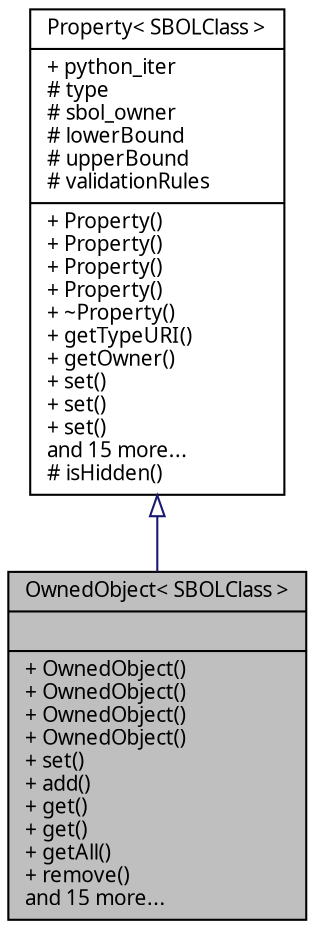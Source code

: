 digraph "OwnedObject&lt; SBOLClass &gt;"
{
  edge [fontname="FreeSans.ttf",fontsize="10",labelfontname="FreeSans.ttf",labelfontsize="10"];
  node [fontname="FreeSans.ttf",fontsize="10",shape=record];
  Node0 [label="{OwnedObject\< SBOLClass \>\n||+ OwnedObject()\l+ OwnedObject()\l+ OwnedObject()\l+ OwnedObject()\l+ set()\l+ add()\l+ get()\l+ get()\l+ getAll()\l+ remove()\land 15 more...\l}",height=0.2,width=0.4,color="black", fillcolor="grey75", style="filled", fontcolor="black"];
  Node1 -> Node0 [dir="back",color="midnightblue",fontsize="10",style="solid",arrowtail="onormal",fontname="FreeSans.ttf"];
  Node1 [label="{Property\< SBOLClass \>\n|+ python_iter\l# type\l# sbol_owner\l# lowerBound\l# upperBound\l# validationRules\l|+ Property()\l+ Property()\l+ Property()\l+ Property()\l+ ~Property()\l+ getTypeURI()\l+ getOwner()\l+ set()\l+ set()\l+ set()\land 15 more...\l# isHidden()\l}",height=0.2,width=0.4,color="black", fillcolor="white", style="filled",URL="$classsbol_1_1_property.html"];
}
